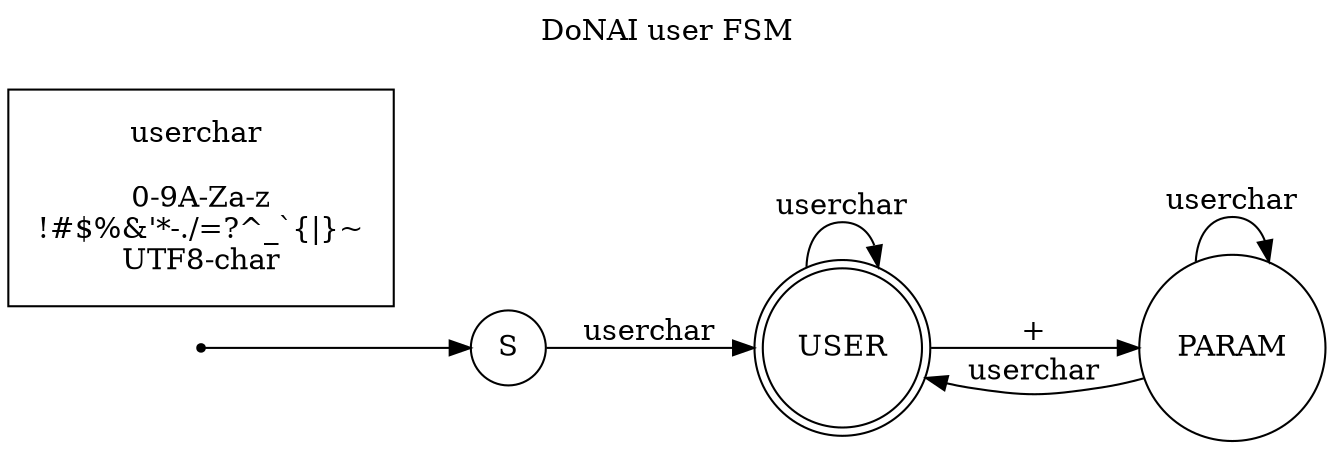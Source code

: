 digraph finite_state_machine {
	rankdir=LR
	node [shape = doublecircle];
		USER;

	node [shape = point ];
		qi

	node [shape = circle];
		qi	-> S;

		S	-> USER [ label = "userchar" ];
		USER	-> USER [ label = "userchar" ];
		USER	-> PARAM [ label = "+" ];
		PARAM	-> PARAM [ label = "userchar" ];
		PARAM	-> USER [ label = "userchar" ];

	node[ shape=box, margin="0.2,0.2" ];
		userchar[ label = "userchar \n\n0-9A-Za-z\n!#$%&'*-./=?^_`{|}~\nUTF8-char" ];

	// title
	labelloc="t";
	label="DoNAI user FSM\n\n";
}
